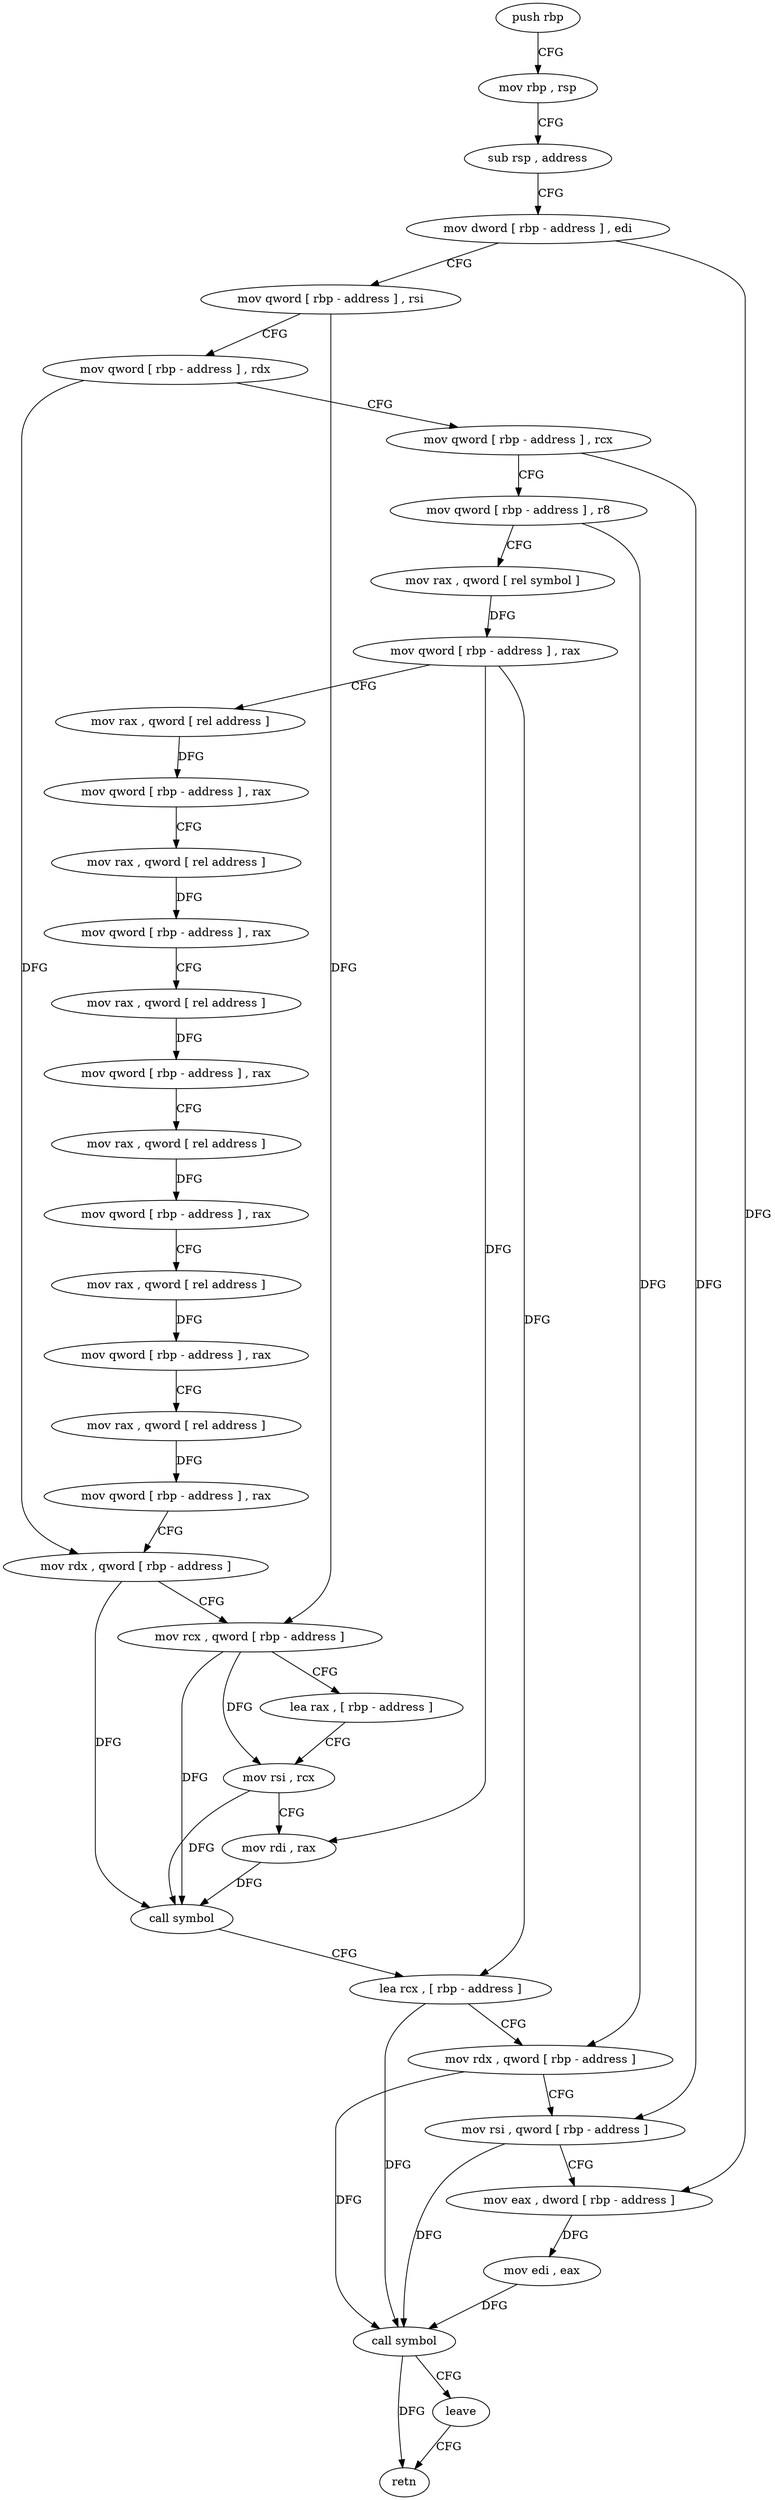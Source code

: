 digraph "func" {
"286543" [label = "push rbp" ]
"286544" [label = "mov rbp , rsp" ]
"286547" [label = "sub rsp , address" ]
"286551" [label = "mov dword [ rbp - address ] , edi" ]
"286554" [label = "mov qword [ rbp - address ] , rsi" ]
"286558" [label = "mov qword [ rbp - address ] , rdx" ]
"286562" [label = "mov qword [ rbp - address ] , rcx" ]
"286566" [label = "mov qword [ rbp - address ] , r8" ]
"286570" [label = "mov rax , qword [ rel symbol ]" ]
"286577" [label = "mov qword [ rbp - address ] , rax" ]
"286581" [label = "mov rax , qword [ rel address ]" ]
"286588" [label = "mov qword [ rbp - address ] , rax" ]
"286592" [label = "mov rax , qword [ rel address ]" ]
"286599" [label = "mov qword [ rbp - address ] , rax" ]
"286603" [label = "mov rax , qword [ rel address ]" ]
"286610" [label = "mov qword [ rbp - address ] , rax" ]
"286614" [label = "mov rax , qword [ rel address ]" ]
"286621" [label = "mov qword [ rbp - address ] , rax" ]
"286625" [label = "mov rax , qword [ rel address ]" ]
"286632" [label = "mov qword [ rbp - address ] , rax" ]
"286636" [label = "mov rax , qword [ rel address ]" ]
"286643" [label = "mov qword [ rbp - address ] , rax" ]
"286647" [label = "mov rdx , qword [ rbp - address ]" ]
"286651" [label = "mov rcx , qword [ rbp - address ]" ]
"286655" [label = "lea rax , [ rbp - address ]" ]
"286659" [label = "mov rsi , rcx" ]
"286662" [label = "mov rdi , rax" ]
"286665" [label = "call symbol" ]
"286670" [label = "lea rcx , [ rbp - address ]" ]
"286674" [label = "mov rdx , qword [ rbp - address ]" ]
"286678" [label = "mov rsi , qword [ rbp - address ]" ]
"286682" [label = "mov eax , dword [ rbp - address ]" ]
"286685" [label = "mov edi , eax" ]
"286687" [label = "call symbol" ]
"286692" [label = "leave" ]
"286693" [label = "retn" ]
"286543" -> "286544" [ label = "CFG" ]
"286544" -> "286547" [ label = "CFG" ]
"286547" -> "286551" [ label = "CFG" ]
"286551" -> "286554" [ label = "CFG" ]
"286551" -> "286682" [ label = "DFG" ]
"286554" -> "286558" [ label = "CFG" ]
"286554" -> "286651" [ label = "DFG" ]
"286558" -> "286562" [ label = "CFG" ]
"286558" -> "286647" [ label = "DFG" ]
"286562" -> "286566" [ label = "CFG" ]
"286562" -> "286678" [ label = "DFG" ]
"286566" -> "286570" [ label = "CFG" ]
"286566" -> "286674" [ label = "DFG" ]
"286570" -> "286577" [ label = "DFG" ]
"286577" -> "286581" [ label = "CFG" ]
"286577" -> "286662" [ label = "DFG" ]
"286577" -> "286670" [ label = "DFG" ]
"286581" -> "286588" [ label = "DFG" ]
"286588" -> "286592" [ label = "CFG" ]
"286592" -> "286599" [ label = "DFG" ]
"286599" -> "286603" [ label = "CFG" ]
"286603" -> "286610" [ label = "DFG" ]
"286610" -> "286614" [ label = "CFG" ]
"286614" -> "286621" [ label = "DFG" ]
"286621" -> "286625" [ label = "CFG" ]
"286625" -> "286632" [ label = "DFG" ]
"286632" -> "286636" [ label = "CFG" ]
"286636" -> "286643" [ label = "DFG" ]
"286643" -> "286647" [ label = "CFG" ]
"286647" -> "286651" [ label = "CFG" ]
"286647" -> "286665" [ label = "DFG" ]
"286651" -> "286655" [ label = "CFG" ]
"286651" -> "286659" [ label = "DFG" ]
"286651" -> "286665" [ label = "DFG" ]
"286655" -> "286659" [ label = "CFG" ]
"286659" -> "286662" [ label = "CFG" ]
"286659" -> "286665" [ label = "DFG" ]
"286662" -> "286665" [ label = "DFG" ]
"286665" -> "286670" [ label = "CFG" ]
"286670" -> "286674" [ label = "CFG" ]
"286670" -> "286687" [ label = "DFG" ]
"286674" -> "286678" [ label = "CFG" ]
"286674" -> "286687" [ label = "DFG" ]
"286678" -> "286682" [ label = "CFG" ]
"286678" -> "286687" [ label = "DFG" ]
"286682" -> "286685" [ label = "DFG" ]
"286685" -> "286687" [ label = "DFG" ]
"286687" -> "286692" [ label = "CFG" ]
"286687" -> "286693" [ label = "DFG" ]
"286692" -> "286693" [ label = "CFG" ]
}

